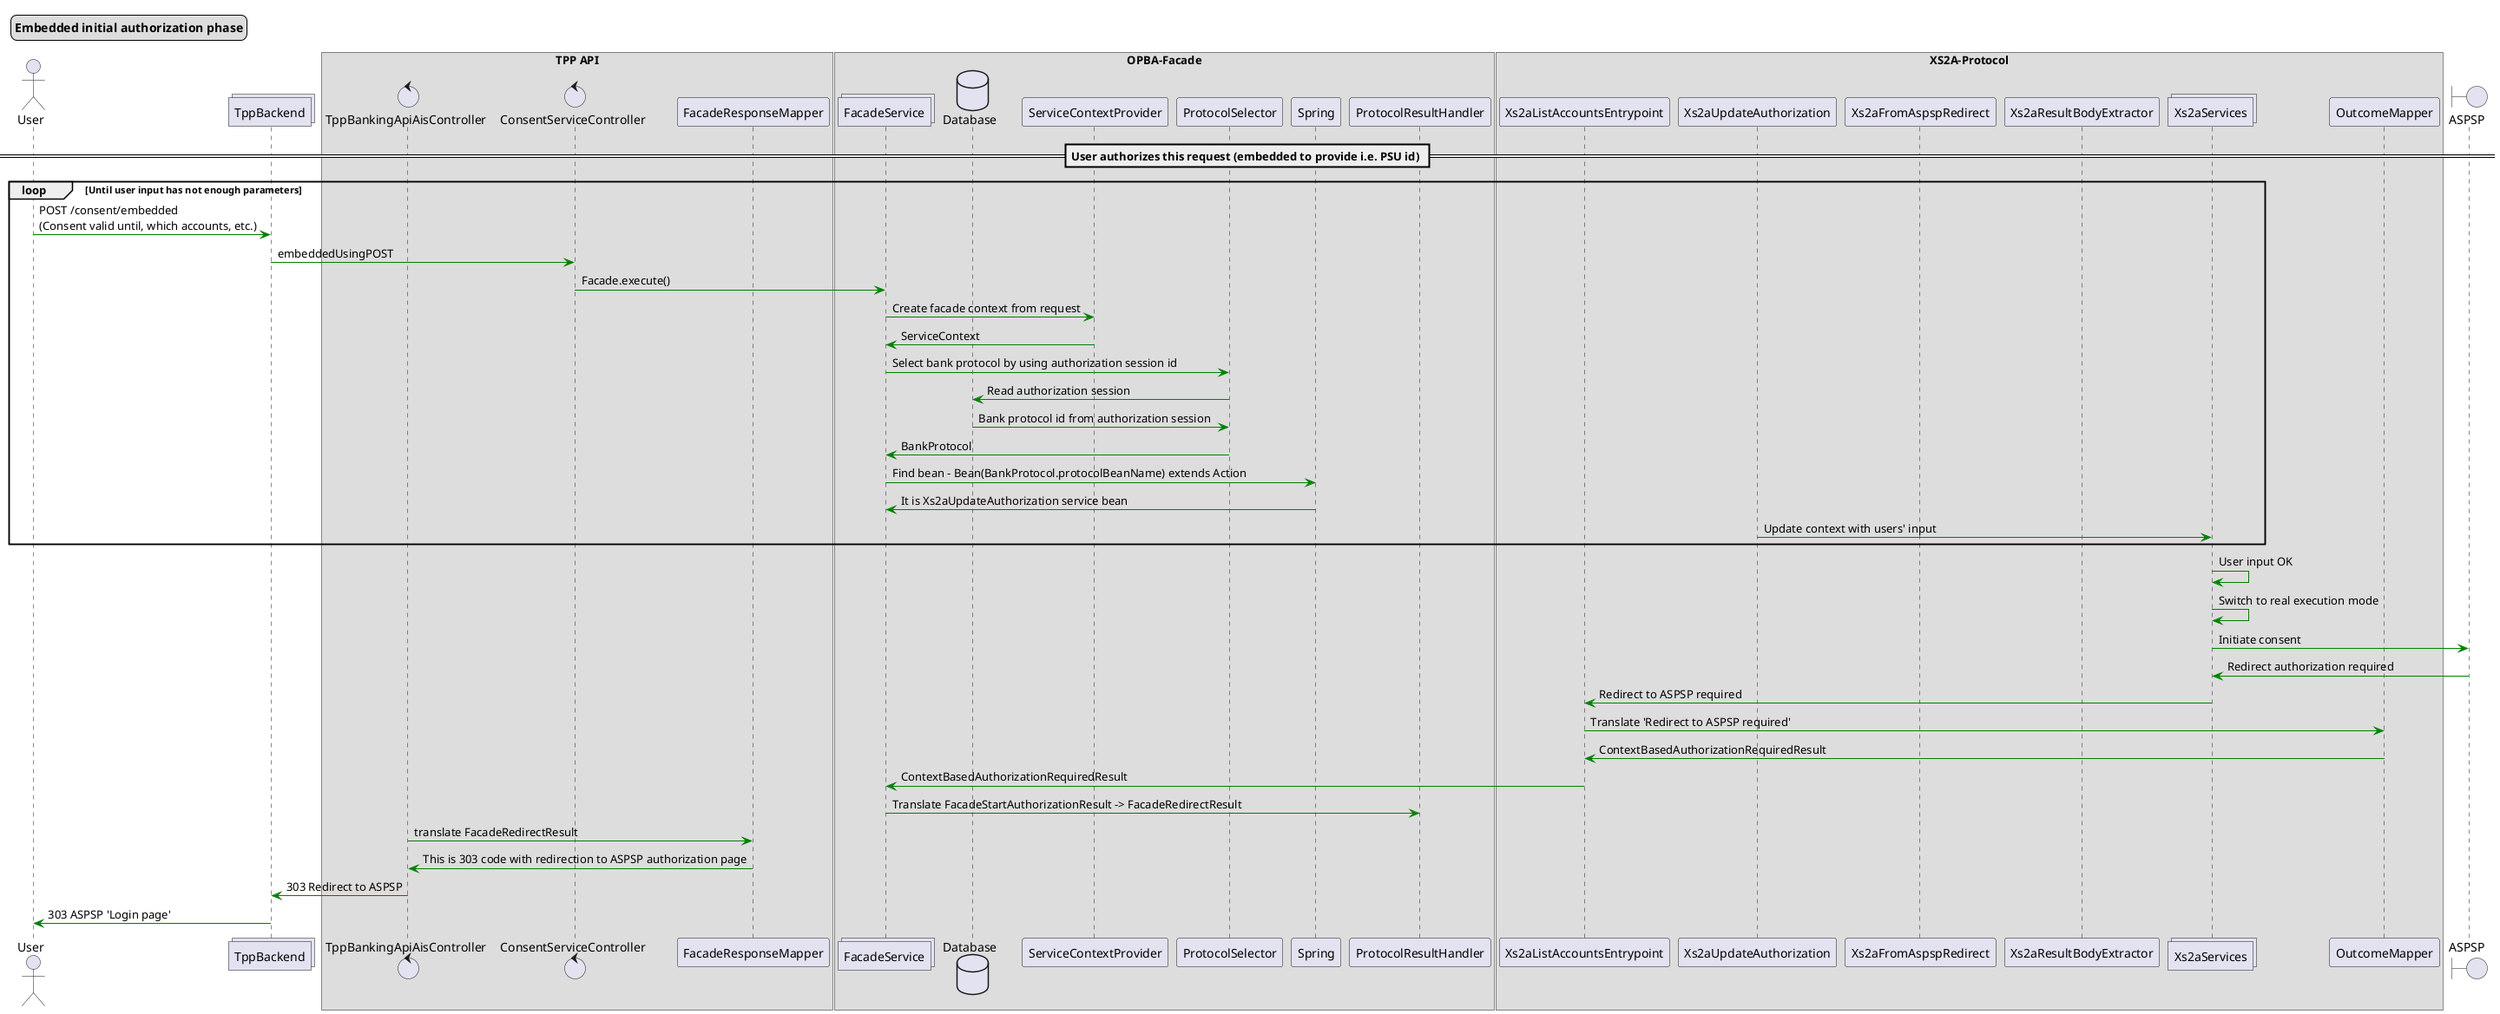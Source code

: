 @startuml
legend top left
  <b>Embedded initial authorization phase</b>
endlegend

actor User

collections TppBackend

box "TPP API"
control TppBankingApiAisController
control ConsentServiceController
participant FacadeResponseMapper
endbox

box "OPBA-Facade"
collections FacadeService
database Database
participant ServiceContextProvider
participant ProtocolSelector
participant Spring
participant ProtocolResultHandler
endbox

box "XS2A-Protocol"
participant Xs2aListAccountsEntrypoint
participant Xs2aUpdateAuthorization
participant Xs2aFromAspspRedirect
participant Xs2aResultBodyExtractor
collections Xs2aServices
participant OutcomeMapper
endbox

boundary ASPSP

== User authorizes this request (embedded to provide i.e. PSU id) ==
loop Until user input has not enough parameters
User [#green]-> TppBackend : POST /consent/embedded\n(Consent valid until, which accounts, etc.)
TppBackend [#green]-> ConsentServiceController : embeddedUsingPOST
ConsentServiceController [#green]-> FacadeService : Facade.execute()
FacadeService [#green]-> ServiceContextProvider : Create facade context from request
FacadeService <-[#green] ServiceContextProvider : ServiceContext
FacadeService [#green]-> ProtocolSelector : Select bank protocol by using authorization session id
ProtocolSelector [#green]-> Database : Read authorization session
Database [#green]-> ProtocolSelector: Bank protocol id from authorization session
ProtocolSelector [#green]-> FacadeService : BankProtocol
FacadeService [#green]-> Spring : Find bean - Bean(BankProtocol.protocolBeanName) extends Action
FacadeService <-[#green] Spring : It is Xs2aUpdateAuthorization service bean
Xs2aUpdateAuthorization [#green]-> Xs2aServices : Update context with users' input
end
Xs2aServices [#green]-> Xs2aServices : User input OK
Xs2aServices [#green]-> Xs2aServices : Switch to real execution mode
Xs2aServices [#green]-> ASPSP : Initiate consent
ASPSP [#green]-> Xs2aServices : Redirect authorization required
Xs2aServices [#green]-> Xs2aListAccountsEntrypoint : Redirect to ASPSP required
Xs2aListAccountsEntrypoint [#green]-> OutcomeMapper : Translate 'Redirect to ASPSP required'
OutcomeMapper [#green]-> Xs2aListAccountsEntrypoint : ContextBasedAuthorizationRequiredResult
Xs2aListAccountsEntrypoint [#green]-> FacadeService : ContextBasedAuthorizationRequiredResult
FacadeService [#green]-> ProtocolResultHandler : Translate FacadeStartAuthorizationResult -> FacadeRedirectResult
TppBankingApiAisController [#green]-> FacadeResponseMapper : translate FacadeRedirectResult
FacadeResponseMapper [#green]-> TppBankingApiAisController : This is 303 code with redirection to ASPSP authorization page
TppBankingApiAisController [#green]-> TppBackend : 303 Redirect to ASPSP
TppBackend [#green]-> User : 303 ASPSP 'Login page'
@enduml
